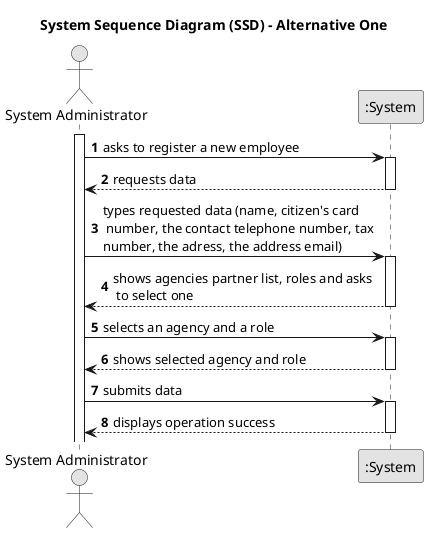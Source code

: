 @startuml
skinparam monochrome true
skinparam packageStyle rectangle
skinparam shadowing false

title System Sequence Diagram (SSD) - Alternative One

autonumber

actor "System Administrator" as Employee
participant ":System" as System

activate Employee

    Employee -> System : asks to register a new employee
    activate System

        System --> Employee : requests data
    deactivate System

    Employee -> System : types requested data (name, citizen's card\n number, the contact telephone number, tax\nnumber, the adress, the address email)
    activate System

        System --> Employee : shows agencies partner list, roles and asks \n to select one
    deactivate System

    Employee -> System : selects an agency and a role
    activate System

        System --> Employee : shows selected agency and role
    deactivate System

    Employee -> System : submits data
    activate System

        System --> Employee : displays operation success
    deactivate System

@enduml